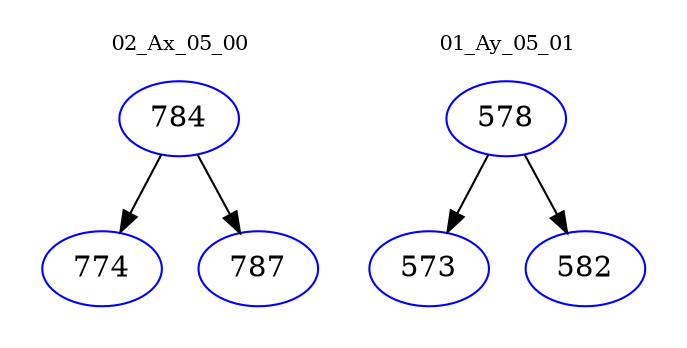 digraph{
subgraph cluster_0 {
color = white
label = "02_Ax_05_00";
fontsize=10;
T0_784 [label="784", color="blue"]
T0_784 -> T0_774 [color="black"]
T0_774 [label="774", color="blue"]
T0_784 -> T0_787 [color="black"]
T0_787 [label="787", color="blue"]
}
subgraph cluster_1 {
color = white
label = "01_Ay_05_01";
fontsize=10;
T1_578 [label="578", color="blue"]
T1_578 -> T1_573 [color="black"]
T1_573 [label="573", color="blue"]
T1_578 -> T1_582 [color="black"]
T1_582 [label="582", color="blue"]
}
}

